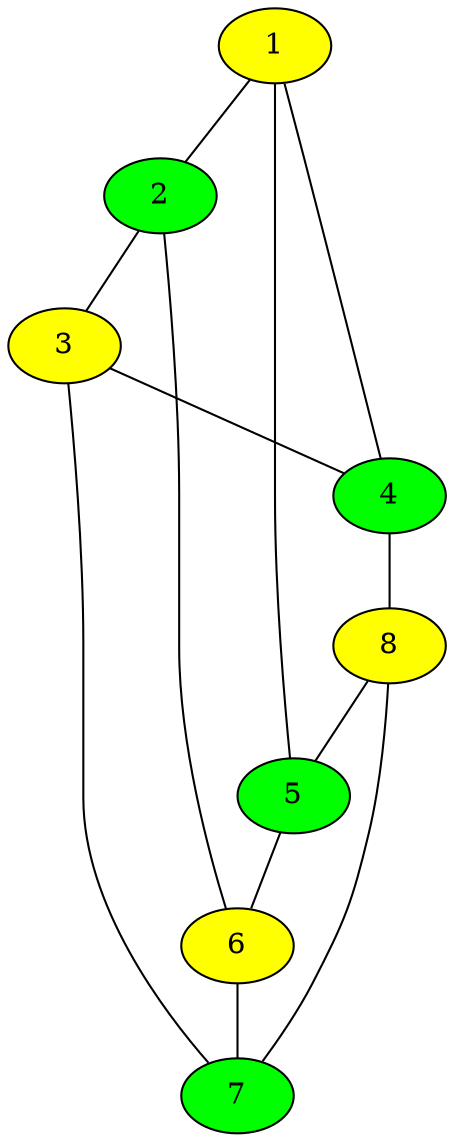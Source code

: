 graph dothi
{
1 [fillcolor=yellow, style=filled];
2 [fillcolor=green, style=filled];
3 [fillcolor=yellow, style=filled];
4 [fillcolor=green, style=filled];
5 [fillcolor=green, style=filled];
6 [fillcolor=yellow, style=filled];
7 [fillcolor=green, style=filled];
8 [fillcolor=yellow, style=filled];
1 -- 2;
1 -- 4;
1 -- 5;
2 -- 6;
2 -- 3;
3 -- 4;
3 -- 7;
4 -- 8;
5 -- 6;
6 -- 7;
7 -- 8;
8 -- 5;
}